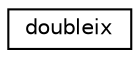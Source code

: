 digraph "Graphical Class Hierarchy"
{
 // INTERACTIVE_SVG=YES
 // LATEX_PDF_SIZE
  edge [fontname="Helvetica",fontsize="10",labelfontname="Helvetica",labelfontsize="10"];
  node [fontname="Helvetica",fontsize="10",shape=record];
  rankdir="LR";
  Node0 [label="doubleix",height=0.2,width=0.4,color="black", fillcolor="white", style="filled",URL="$structdoubleix.html",tooltip=" "];
}
